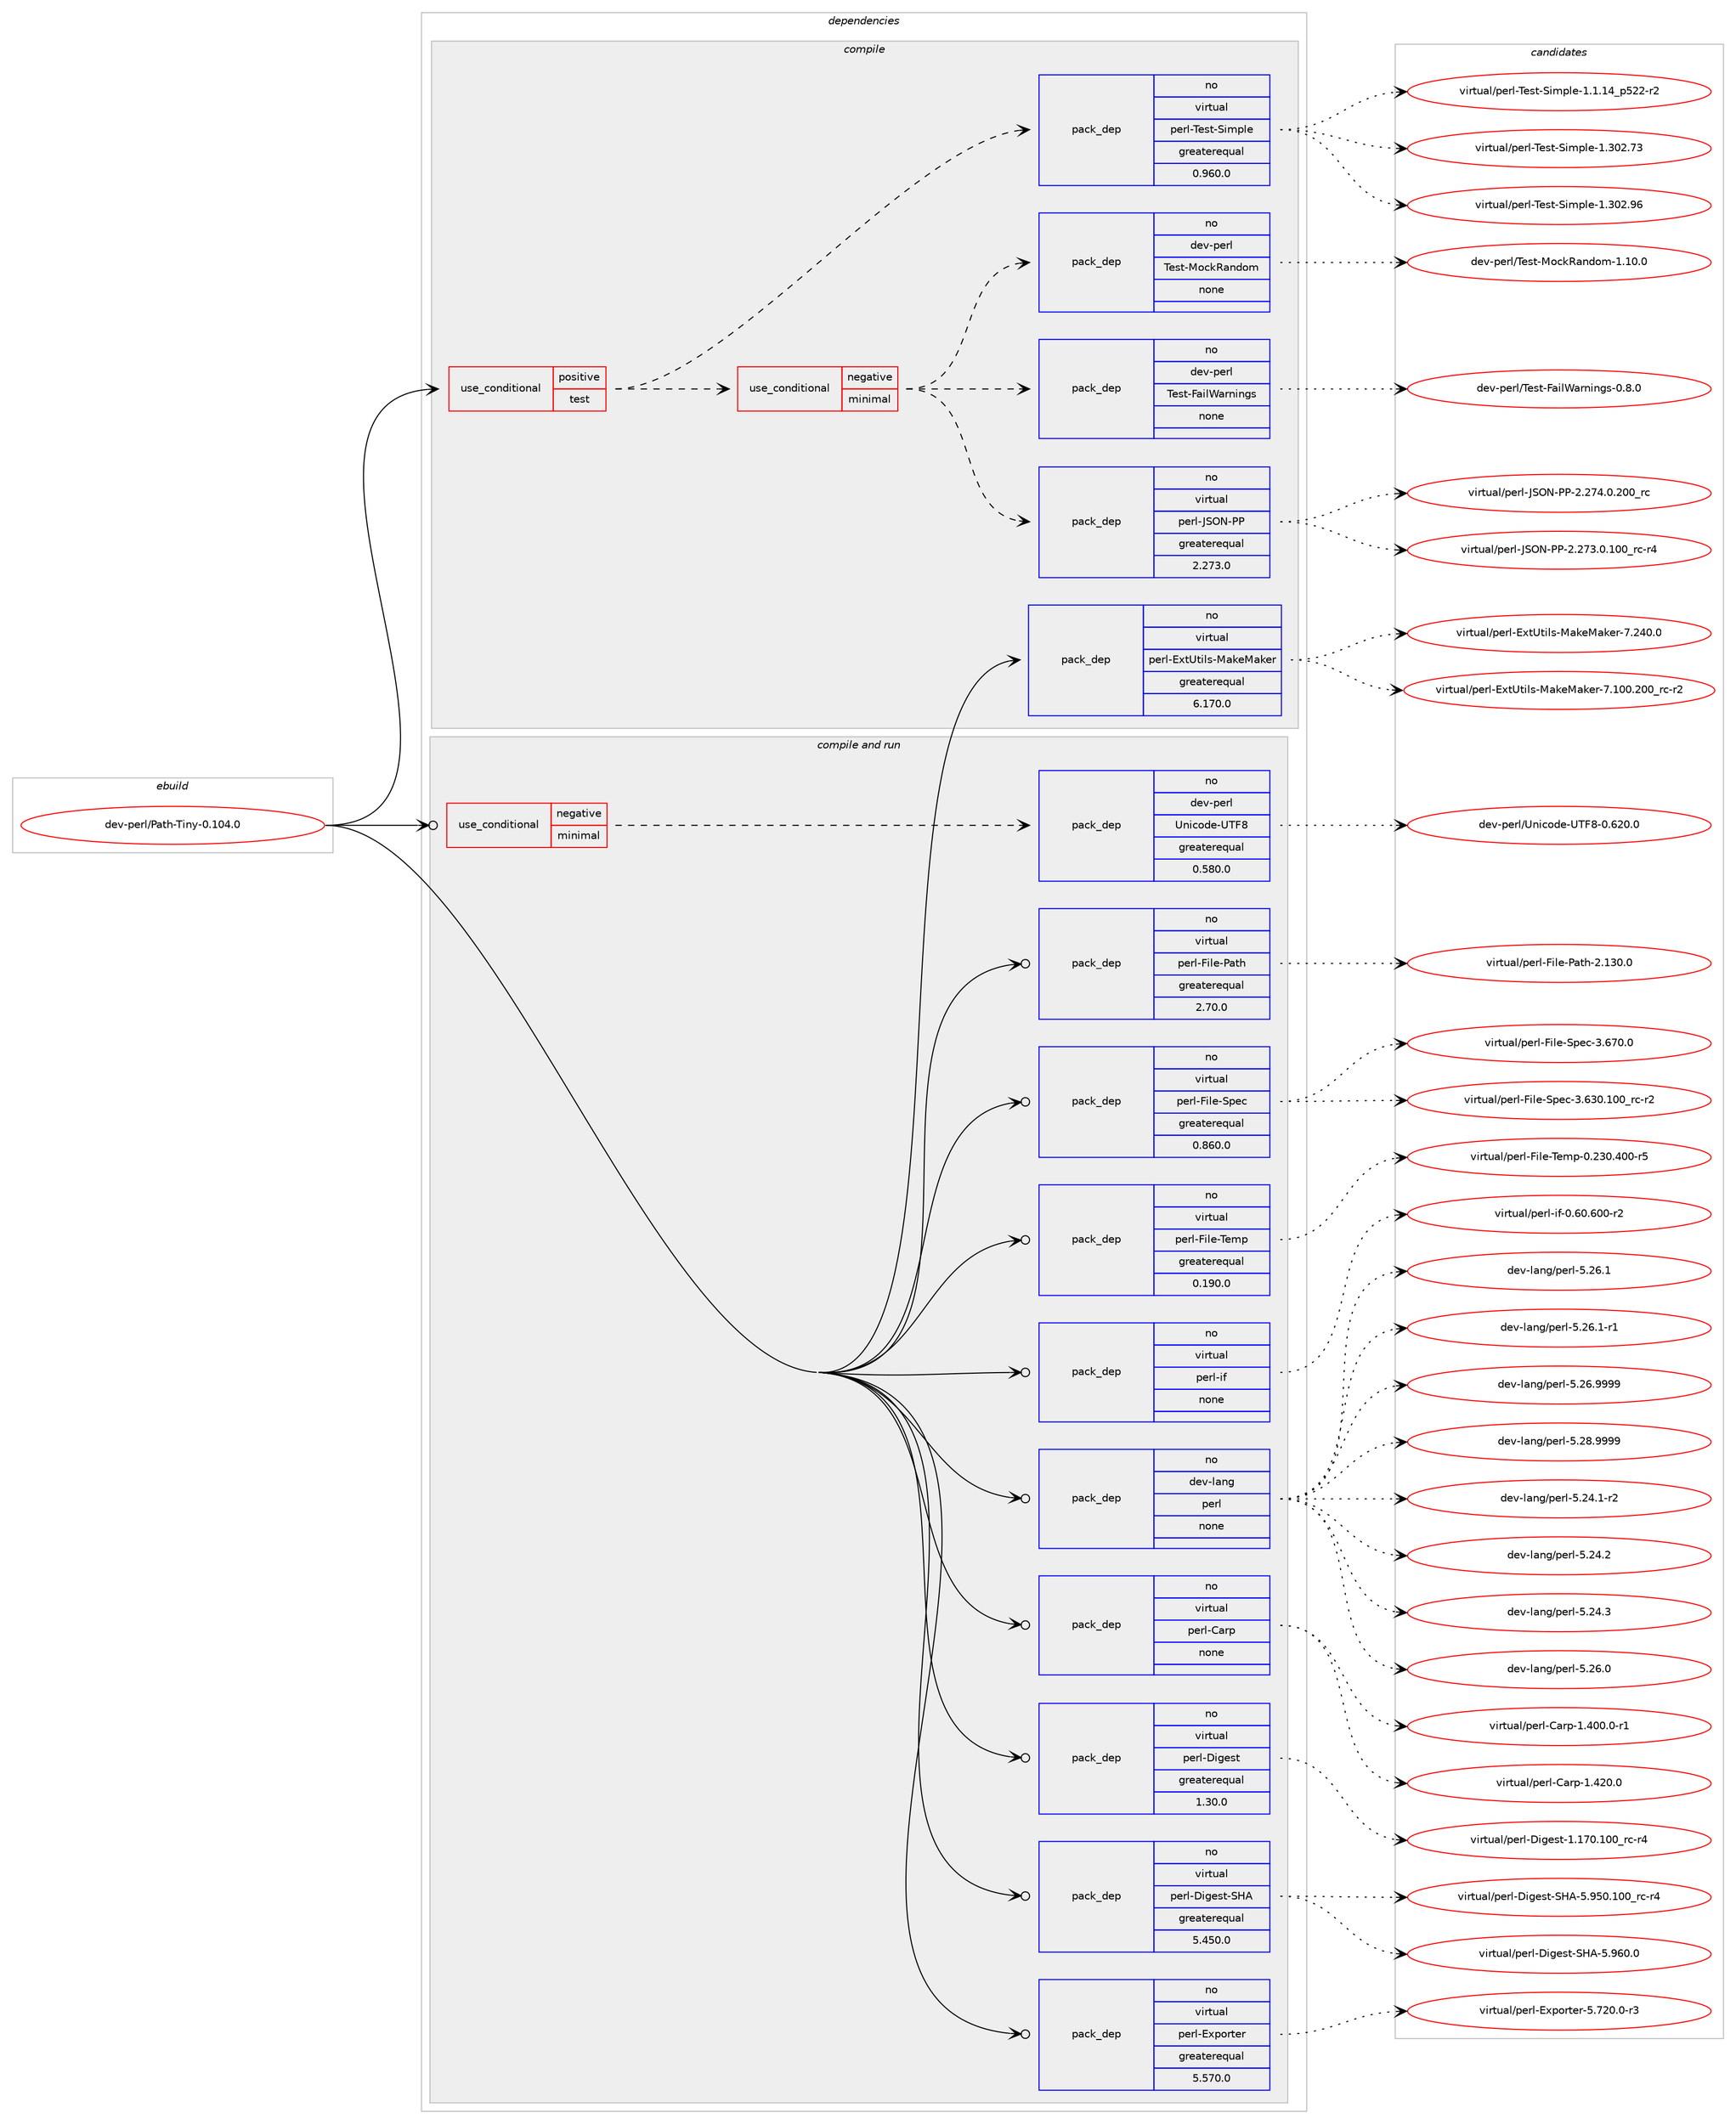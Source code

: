 digraph prolog {

# *************
# Graph options
# *************

newrank=true;
concentrate=true;
compound=true;
graph [rankdir=LR,fontname=Helvetica,fontsize=10,ranksep=1.5];#, ranksep=2.5, nodesep=0.2];
edge  [arrowhead=vee];
node  [fontname=Helvetica,fontsize=10];

# **********
# The ebuild
# **********

subgraph cluster_leftcol {
color=gray;
rank=same;
label=<<i>ebuild</i>>;
id [label="dev-perl/Path-Tiny-0.104.0", color=red, width=4, href="../dev-perl/Path-Tiny-0.104.0.svg"];
}

# ****************
# The dependencies
# ****************

subgraph cluster_midcol {
color=gray;
label=<<i>dependencies</i>>;
subgraph cluster_compile {
fillcolor="#eeeeee";
style=filled;
label=<<i>compile</i>>;
subgraph cond27881 {
dependency137398 [label=<<TABLE BORDER="0" CELLBORDER="1" CELLSPACING="0" CELLPADDING="4"><TR><TD ROWSPAN="3" CELLPADDING="10">use_conditional</TD></TR><TR><TD>positive</TD></TR><TR><TD>test</TD></TR></TABLE>>, shape=none, color=red];
subgraph cond27882 {
dependency137399 [label=<<TABLE BORDER="0" CELLBORDER="1" CELLSPACING="0" CELLPADDING="4"><TR><TD ROWSPAN="3" CELLPADDING="10">use_conditional</TD></TR><TR><TD>negative</TD></TR><TR><TD>minimal</TD></TR></TABLE>>, shape=none, color=red];
subgraph pack105824 {
dependency137400 [label=<<TABLE BORDER="0" CELLBORDER="1" CELLSPACING="0" CELLPADDING="4" WIDTH="220"><TR><TD ROWSPAN="6" CELLPADDING="30">pack_dep</TD></TR><TR><TD WIDTH="110">no</TD></TR><TR><TD>virtual</TD></TR><TR><TD>perl-JSON-PP</TD></TR><TR><TD>greaterequal</TD></TR><TR><TD>2.273.0</TD></TR></TABLE>>, shape=none, color=blue];
}
dependency137399:e -> dependency137400:w [weight=20,style="dashed",arrowhead="vee"];
subgraph pack105825 {
dependency137401 [label=<<TABLE BORDER="0" CELLBORDER="1" CELLSPACING="0" CELLPADDING="4" WIDTH="220"><TR><TD ROWSPAN="6" CELLPADDING="30">pack_dep</TD></TR><TR><TD WIDTH="110">no</TD></TR><TR><TD>dev-perl</TD></TR><TR><TD>Test-FailWarnings</TD></TR><TR><TD>none</TD></TR><TR><TD></TD></TR></TABLE>>, shape=none, color=blue];
}
dependency137399:e -> dependency137401:w [weight=20,style="dashed",arrowhead="vee"];
subgraph pack105826 {
dependency137402 [label=<<TABLE BORDER="0" CELLBORDER="1" CELLSPACING="0" CELLPADDING="4" WIDTH="220"><TR><TD ROWSPAN="6" CELLPADDING="30">pack_dep</TD></TR><TR><TD WIDTH="110">no</TD></TR><TR><TD>dev-perl</TD></TR><TR><TD>Test-MockRandom</TD></TR><TR><TD>none</TD></TR><TR><TD></TD></TR></TABLE>>, shape=none, color=blue];
}
dependency137399:e -> dependency137402:w [weight=20,style="dashed",arrowhead="vee"];
}
dependency137398:e -> dependency137399:w [weight=20,style="dashed",arrowhead="vee"];
subgraph pack105827 {
dependency137403 [label=<<TABLE BORDER="0" CELLBORDER="1" CELLSPACING="0" CELLPADDING="4" WIDTH="220"><TR><TD ROWSPAN="6" CELLPADDING="30">pack_dep</TD></TR><TR><TD WIDTH="110">no</TD></TR><TR><TD>virtual</TD></TR><TR><TD>perl-Test-Simple</TD></TR><TR><TD>greaterequal</TD></TR><TR><TD>0.960.0</TD></TR></TABLE>>, shape=none, color=blue];
}
dependency137398:e -> dependency137403:w [weight=20,style="dashed",arrowhead="vee"];
}
id:e -> dependency137398:w [weight=20,style="solid",arrowhead="vee"];
subgraph pack105828 {
dependency137404 [label=<<TABLE BORDER="0" CELLBORDER="1" CELLSPACING="0" CELLPADDING="4" WIDTH="220"><TR><TD ROWSPAN="6" CELLPADDING="30">pack_dep</TD></TR><TR><TD WIDTH="110">no</TD></TR><TR><TD>virtual</TD></TR><TR><TD>perl-ExtUtils-MakeMaker</TD></TR><TR><TD>greaterequal</TD></TR><TR><TD>6.170.0</TD></TR></TABLE>>, shape=none, color=blue];
}
id:e -> dependency137404:w [weight=20,style="solid",arrowhead="vee"];
}
subgraph cluster_compileandrun {
fillcolor="#eeeeee";
style=filled;
label=<<i>compile and run</i>>;
subgraph cond27883 {
dependency137405 [label=<<TABLE BORDER="0" CELLBORDER="1" CELLSPACING="0" CELLPADDING="4"><TR><TD ROWSPAN="3" CELLPADDING="10">use_conditional</TD></TR><TR><TD>negative</TD></TR><TR><TD>minimal</TD></TR></TABLE>>, shape=none, color=red];
subgraph pack105829 {
dependency137406 [label=<<TABLE BORDER="0" CELLBORDER="1" CELLSPACING="0" CELLPADDING="4" WIDTH="220"><TR><TD ROWSPAN="6" CELLPADDING="30">pack_dep</TD></TR><TR><TD WIDTH="110">no</TD></TR><TR><TD>dev-perl</TD></TR><TR><TD>Unicode-UTF8</TD></TR><TR><TD>greaterequal</TD></TR><TR><TD>0.580.0</TD></TR></TABLE>>, shape=none, color=blue];
}
dependency137405:e -> dependency137406:w [weight=20,style="dashed",arrowhead="vee"];
}
id:e -> dependency137405:w [weight=20,style="solid",arrowhead="odotvee"];
subgraph pack105830 {
dependency137407 [label=<<TABLE BORDER="0" CELLBORDER="1" CELLSPACING="0" CELLPADDING="4" WIDTH="220"><TR><TD ROWSPAN="6" CELLPADDING="30">pack_dep</TD></TR><TR><TD WIDTH="110">no</TD></TR><TR><TD>dev-lang</TD></TR><TR><TD>perl</TD></TR><TR><TD>none</TD></TR><TR><TD></TD></TR></TABLE>>, shape=none, color=blue];
}
id:e -> dependency137407:w [weight=20,style="solid",arrowhead="odotvee"];
subgraph pack105831 {
dependency137408 [label=<<TABLE BORDER="0" CELLBORDER="1" CELLSPACING="0" CELLPADDING="4" WIDTH="220"><TR><TD ROWSPAN="6" CELLPADDING="30">pack_dep</TD></TR><TR><TD WIDTH="110">no</TD></TR><TR><TD>virtual</TD></TR><TR><TD>perl-Carp</TD></TR><TR><TD>none</TD></TR><TR><TD></TD></TR></TABLE>>, shape=none, color=blue];
}
id:e -> dependency137408:w [weight=20,style="solid",arrowhead="odotvee"];
subgraph pack105832 {
dependency137409 [label=<<TABLE BORDER="0" CELLBORDER="1" CELLSPACING="0" CELLPADDING="4" WIDTH="220"><TR><TD ROWSPAN="6" CELLPADDING="30">pack_dep</TD></TR><TR><TD WIDTH="110">no</TD></TR><TR><TD>virtual</TD></TR><TR><TD>perl-Digest</TD></TR><TR><TD>greaterequal</TD></TR><TR><TD>1.30.0</TD></TR></TABLE>>, shape=none, color=blue];
}
id:e -> dependency137409:w [weight=20,style="solid",arrowhead="odotvee"];
subgraph pack105833 {
dependency137410 [label=<<TABLE BORDER="0" CELLBORDER="1" CELLSPACING="0" CELLPADDING="4" WIDTH="220"><TR><TD ROWSPAN="6" CELLPADDING="30">pack_dep</TD></TR><TR><TD WIDTH="110">no</TD></TR><TR><TD>virtual</TD></TR><TR><TD>perl-Digest-SHA</TD></TR><TR><TD>greaterequal</TD></TR><TR><TD>5.450.0</TD></TR></TABLE>>, shape=none, color=blue];
}
id:e -> dependency137410:w [weight=20,style="solid",arrowhead="odotvee"];
subgraph pack105834 {
dependency137411 [label=<<TABLE BORDER="0" CELLBORDER="1" CELLSPACING="0" CELLPADDING="4" WIDTH="220"><TR><TD ROWSPAN="6" CELLPADDING="30">pack_dep</TD></TR><TR><TD WIDTH="110">no</TD></TR><TR><TD>virtual</TD></TR><TR><TD>perl-Exporter</TD></TR><TR><TD>greaterequal</TD></TR><TR><TD>5.570.0</TD></TR></TABLE>>, shape=none, color=blue];
}
id:e -> dependency137411:w [weight=20,style="solid",arrowhead="odotvee"];
subgraph pack105835 {
dependency137412 [label=<<TABLE BORDER="0" CELLBORDER="1" CELLSPACING="0" CELLPADDING="4" WIDTH="220"><TR><TD ROWSPAN="6" CELLPADDING="30">pack_dep</TD></TR><TR><TD WIDTH="110">no</TD></TR><TR><TD>virtual</TD></TR><TR><TD>perl-File-Path</TD></TR><TR><TD>greaterequal</TD></TR><TR><TD>2.70.0</TD></TR></TABLE>>, shape=none, color=blue];
}
id:e -> dependency137412:w [weight=20,style="solid",arrowhead="odotvee"];
subgraph pack105836 {
dependency137413 [label=<<TABLE BORDER="0" CELLBORDER="1" CELLSPACING="0" CELLPADDING="4" WIDTH="220"><TR><TD ROWSPAN="6" CELLPADDING="30">pack_dep</TD></TR><TR><TD WIDTH="110">no</TD></TR><TR><TD>virtual</TD></TR><TR><TD>perl-File-Spec</TD></TR><TR><TD>greaterequal</TD></TR><TR><TD>0.860.0</TD></TR></TABLE>>, shape=none, color=blue];
}
id:e -> dependency137413:w [weight=20,style="solid",arrowhead="odotvee"];
subgraph pack105837 {
dependency137414 [label=<<TABLE BORDER="0" CELLBORDER="1" CELLSPACING="0" CELLPADDING="4" WIDTH="220"><TR><TD ROWSPAN="6" CELLPADDING="30">pack_dep</TD></TR><TR><TD WIDTH="110">no</TD></TR><TR><TD>virtual</TD></TR><TR><TD>perl-File-Temp</TD></TR><TR><TD>greaterequal</TD></TR><TR><TD>0.190.0</TD></TR></TABLE>>, shape=none, color=blue];
}
id:e -> dependency137414:w [weight=20,style="solid",arrowhead="odotvee"];
subgraph pack105838 {
dependency137415 [label=<<TABLE BORDER="0" CELLBORDER="1" CELLSPACING="0" CELLPADDING="4" WIDTH="220"><TR><TD ROWSPAN="6" CELLPADDING="30">pack_dep</TD></TR><TR><TD WIDTH="110">no</TD></TR><TR><TD>virtual</TD></TR><TR><TD>perl-if</TD></TR><TR><TD>none</TD></TR><TR><TD></TD></TR></TABLE>>, shape=none, color=blue];
}
id:e -> dependency137415:w [weight=20,style="solid",arrowhead="odotvee"];
}
subgraph cluster_run {
fillcolor="#eeeeee";
style=filled;
label=<<i>run</i>>;
}
}

# **************
# The candidates
# **************

subgraph cluster_choices {
rank=same;
color=gray;
label=<<i>candidates</i>>;

subgraph choice105824 {
color=black;
nodesep=1;
choice1181051141161179710847112101114108457483797845808045504650555146484649484895114994511452 [label="virtual/perl-JSON-PP-2.273.0.100_rc-r4", color=red, width=4,href="../virtual/perl-JSON-PP-2.273.0.100_rc-r4.svg"];
choice118105114116117971084711210111410845748379784580804550465055524648465048489511499 [label="virtual/perl-JSON-PP-2.274.0.200_rc", color=red, width=4,href="../virtual/perl-JSON-PP-2.274.0.200_rc.svg"];
dependency137400:e -> choice1181051141161179710847112101114108457483797845808045504650555146484649484895114994511452:w [style=dotted,weight="100"];
dependency137400:e -> choice118105114116117971084711210111410845748379784580804550465055524648465048489511499:w [style=dotted,weight="100"];
}
subgraph choice105825 {
color=black;
nodesep=1;
choice1001011184511210111410847841011151164570971051088797114110105110103115454846564648 [label="dev-perl/Test-FailWarnings-0.8.0", color=red, width=4,href="../dev-perl/Test-FailWarnings-0.8.0.svg"];
dependency137401:e -> choice1001011184511210111410847841011151164570971051088797114110105110103115454846564648:w [style=dotted,weight="100"];
}
subgraph choice105826 {
color=black;
nodesep=1;
choice100101118451121011141084784101115116457711199107829711010011110945494649484648 [label="dev-perl/Test-MockRandom-1.10.0", color=red, width=4,href="../dev-perl/Test-MockRandom-1.10.0.svg"];
dependency137402:e -> choice100101118451121011141084784101115116457711199107829711010011110945494649484648:w [style=dotted,weight="100"];
}
subgraph choice105827 {
color=black;
nodesep=1;
choice11810511411611797108471121011141084584101115116458310510911210810145494649464952951125350504511450 [label="virtual/perl-Test-Simple-1.1.14_p522-r2", color=red, width=4,href="../virtual/perl-Test-Simple-1.1.14_p522-r2.svg"];
choice118105114116117971084711210111410845841011151164583105109112108101454946514850465551 [label="virtual/perl-Test-Simple-1.302.73", color=red, width=4,href="../virtual/perl-Test-Simple-1.302.73.svg"];
choice118105114116117971084711210111410845841011151164583105109112108101454946514850465754 [label="virtual/perl-Test-Simple-1.302.96", color=red, width=4,href="../virtual/perl-Test-Simple-1.302.96.svg"];
dependency137403:e -> choice11810511411611797108471121011141084584101115116458310510911210810145494649464952951125350504511450:w [style=dotted,weight="100"];
dependency137403:e -> choice118105114116117971084711210111410845841011151164583105109112108101454946514850465551:w [style=dotted,weight="100"];
dependency137403:e -> choice118105114116117971084711210111410845841011151164583105109112108101454946514850465754:w [style=dotted,weight="100"];
}
subgraph choice105828 {
color=black;
nodesep=1;
choice118105114116117971084711210111410845691201168511610510811545779710710177971071011144555464948484650484895114994511450 [label="virtual/perl-ExtUtils-MakeMaker-7.100.200_rc-r2", color=red, width=4,href="../virtual/perl-ExtUtils-MakeMaker-7.100.200_rc-r2.svg"];
choice118105114116117971084711210111410845691201168511610510811545779710710177971071011144555465052484648 [label="virtual/perl-ExtUtils-MakeMaker-7.240.0", color=red, width=4,href="../virtual/perl-ExtUtils-MakeMaker-7.240.0.svg"];
dependency137404:e -> choice118105114116117971084711210111410845691201168511610510811545779710710177971071011144555464948484650484895114994511450:w [style=dotted,weight="100"];
dependency137404:e -> choice118105114116117971084711210111410845691201168511610510811545779710710177971071011144555465052484648:w [style=dotted,weight="100"];
}
subgraph choice105829 {
color=black;
nodesep=1;
choice1001011184511210111410847851101059911110010145858470564548465450484648 [label="dev-perl/Unicode-UTF8-0.620.0", color=red, width=4,href="../dev-perl/Unicode-UTF8-0.620.0.svg"];
dependency137406:e -> choice1001011184511210111410847851101059911110010145858470564548465450484648:w [style=dotted,weight="100"];
}
subgraph choice105830 {
color=black;
nodesep=1;
choice100101118451089711010347112101114108455346505246494511450 [label="dev-lang/perl-5.24.1-r2", color=red, width=4,href="../dev-lang/perl-5.24.1-r2.svg"];
choice10010111845108971101034711210111410845534650524650 [label="dev-lang/perl-5.24.2", color=red, width=4,href="../dev-lang/perl-5.24.2.svg"];
choice10010111845108971101034711210111410845534650524651 [label="dev-lang/perl-5.24.3", color=red, width=4,href="../dev-lang/perl-5.24.3.svg"];
choice10010111845108971101034711210111410845534650544648 [label="dev-lang/perl-5.26.0", color=red, width=4,href="../dev-lang/perl-5.26.0.svg"];
choice10010111845108971101034711210111410845534650544649 [label="dev-lang/perl-5.26.1", color=red, width=4,href="../dev-lang/perl-5.26.1.svg"];
choice100101118451089711010347112101114108455346505446494511449 [label="dev-lang/perl-5.26.1-r1", color=red, width=4,href="../dev-lang/perl-5.26.1-r1.svg"];
choice10010111845108971101034711210111410845534650544657575757 [label="dev-lang/perl-5.26.9999", color=red, width=4,href="../dev-lang/perl-5.26.9999.svg"];
choice10010111845108971101034711210111410845534650564657575757 [label="dev-lang/perl-5.28.9999", color=red, width=4,href="../dev-lang/perl-5.28.9999.svg"];
dependency137407:e -> choice100101118451089711010347112101114108455346505246494511450:w [style=dotted,weight="100"];
dependency137407:e -> choice10010111845108971101034711210111410845534650524650:w [style=dotted,weight="100"];
dependency137407:e -> choice10010111845108971101034711210111410845534650524651:w [style=dotted,weight="100"];
dependency137407:e -> choice10010111845108971101034711210111410845534650544648:w [style=dotted,weight="100"];
dependency137407:e -> choice10010111845108971101034711210111410845534650544649:w [style=dotted,weight="100"];
dependency137407:e -> choice100101118451089711010347112101114108455346505446494511449:w [style=dotted,weight="100"];
dependency137407:e -> choice10010111845108971101034711210111410845534650544657575757:w [style=dotted,weight="100"];
dependency137407:e -> choice10010111845108971101034711210111410845534650564657575757:w [style=dotted,weight="100"];
}
subgraph choice105831 {
color=black;
nodesep=1;
choice118105114116117971084711210111410845679711411245494652484846484511449 [label="virtual/perl-Carp-1.400.0-r1", color=red, width=4,href="../virtual/perl-Carp-1.400.0-r1.svg"];
choice11810511411611797108471121011141084567971141124549465250484648 [label="virtual/perl-Carp-1.420.0", color=red, width=4,href="../virtual/perl-Carp-1.420.0.svg"];
dependency137408:e -> choice118105114116117971084711210111410845679711411245494652484846484511449:w [style=dotted,weight="100"];
dependency137408:e -> choice11810511411611797108471121011141084567971141124549465250484648:w [style=dotted,weight="100"];
}
subgraph choice105832 {
color=black;
nodesep=1;
choice118105114116117971084711210111410845681051031011151164549464955484649484895114994511452 [label="virtual/perl-Digest-1.170.100_rc-r4", color=red, width=4,href="../virtual/perl-Digest-1.170.100_rc-r4.svg"];
dependency137409:e -> choice118105114116117971084711210111410845681051031011151164549464955484649484895114994511452:w [style=dotted,weight="100"];
}
subgraph choice105833 {
color=black;
nodesep=1;
choice11810511411611797108471121011141084568105103101115116458372654553465753484649484895114994511452 [label="virtual/perl-Digest-SHA-5.950.100_rc-r4", color=red, width=4,href="../virtual/perl-Digest-SHA-5.950.100_rc-r4.svg"];
choice11810511411611797108471121011141084568105103101115116458372654553465754484648 [label="virtual/perl-Digest-SHA-5.960.0", color=red, width=4,href="../virtual/perl-Digest-SHA-5.960.0.svg"];
dependency137410:e -> choice11810511411611797108471121011141084568105103101115116458372654553465753484649484895114994511452:w [style=dotted,weight="100"];
dependency137410:e -> choice11810511411611797108471121011141084568105103101115116458372654553465754484648:w [style=dotted,weight="100"];
}
subgraph choice105834 {
color=black;
nodesep=1;
choice1181051141161179710847112101114108456912011211111411610111445534655504846484511451 [label="virtual/perl-Exporter-5.720.0-r3", color=red, width=4,href="../virtual/perl-Exporter-5.720.0-r3.svg"];
dependency137411:e -> choice1181051141161179710847112101114108456912011211111411610111445534655504846484511451:w [style=dotted,weight="100"];
}
subgraph choice105835 {
color=black;
nodesep=1;
choice118105114116117971084711210111410845701051081014580971161044550464951484648 [label="virtual/perl-File-Path-2.130.0", color=red, width=4,href="../virtual/perl-File-Path-2.130.0.svg"];
dependency137412:e -> choice118105114116117971084711210111410845701051081014580971161044550464951484648:w [style=dotted,weight="100"];
}
subgraph choice105836 {
color=black;
nodesep=1;
choice118105114116117971084711210111410845701051081014583112101994551465451484649484895114994511450 [label="virtual/perl-File-Spec-3.630.100_rc-r2", color=red, width=4,href="../virtual/perl-File-Spec-3.630.100_rc-r2.svg"];
choice118105114116117971084711210111410845701051081014583112101994551465455484648 [label="virtual/perl-File-Spec-3.670.0", color=red, width=4,href="../virtual/perl-File-Spec-3.670.0.svg"];
dependency137413:e -> choice118105114116117971084711210111410845701051081014583112101994551465451484649484895114994511450:w [style=dotted,weight="100"];
dependency137413:e -> choice118105114116117971084711210111410845701051081014583112101994551465455484648:w [style=dotted,weight="100"];
}
subgraph choice105837 {
color=black;
nodesep=1;
choice118105114116117971084711210111410845701051081014584101109112454846505148465248484511453 [label="virtual/perl-File-Temp-0.230.400-r5", color=red, width=4,href="../virtual/perl-File-Temp-0.230.400-r5.svg"];
dependency137414:e -> choice118105114116117971084711210111410845701051081014584101109112454846505148465248484511453:w [style=dotted,weight="100"];
}
subgraph choice105838 {
color=black;
nodesep=1;
choice1181051141161179710847112101114108451051024548465448465448484511450 [label="virtual/perl-if-0.60.600-r2", color=red, width=4,href="../virtual/perl-if-0.60.600-r2.svg"];
dependency137415:e -> choice1181051141161179710847112101114108451051024548465448465448484511450:w [style=dotted,weight="100"];
}
}

}
